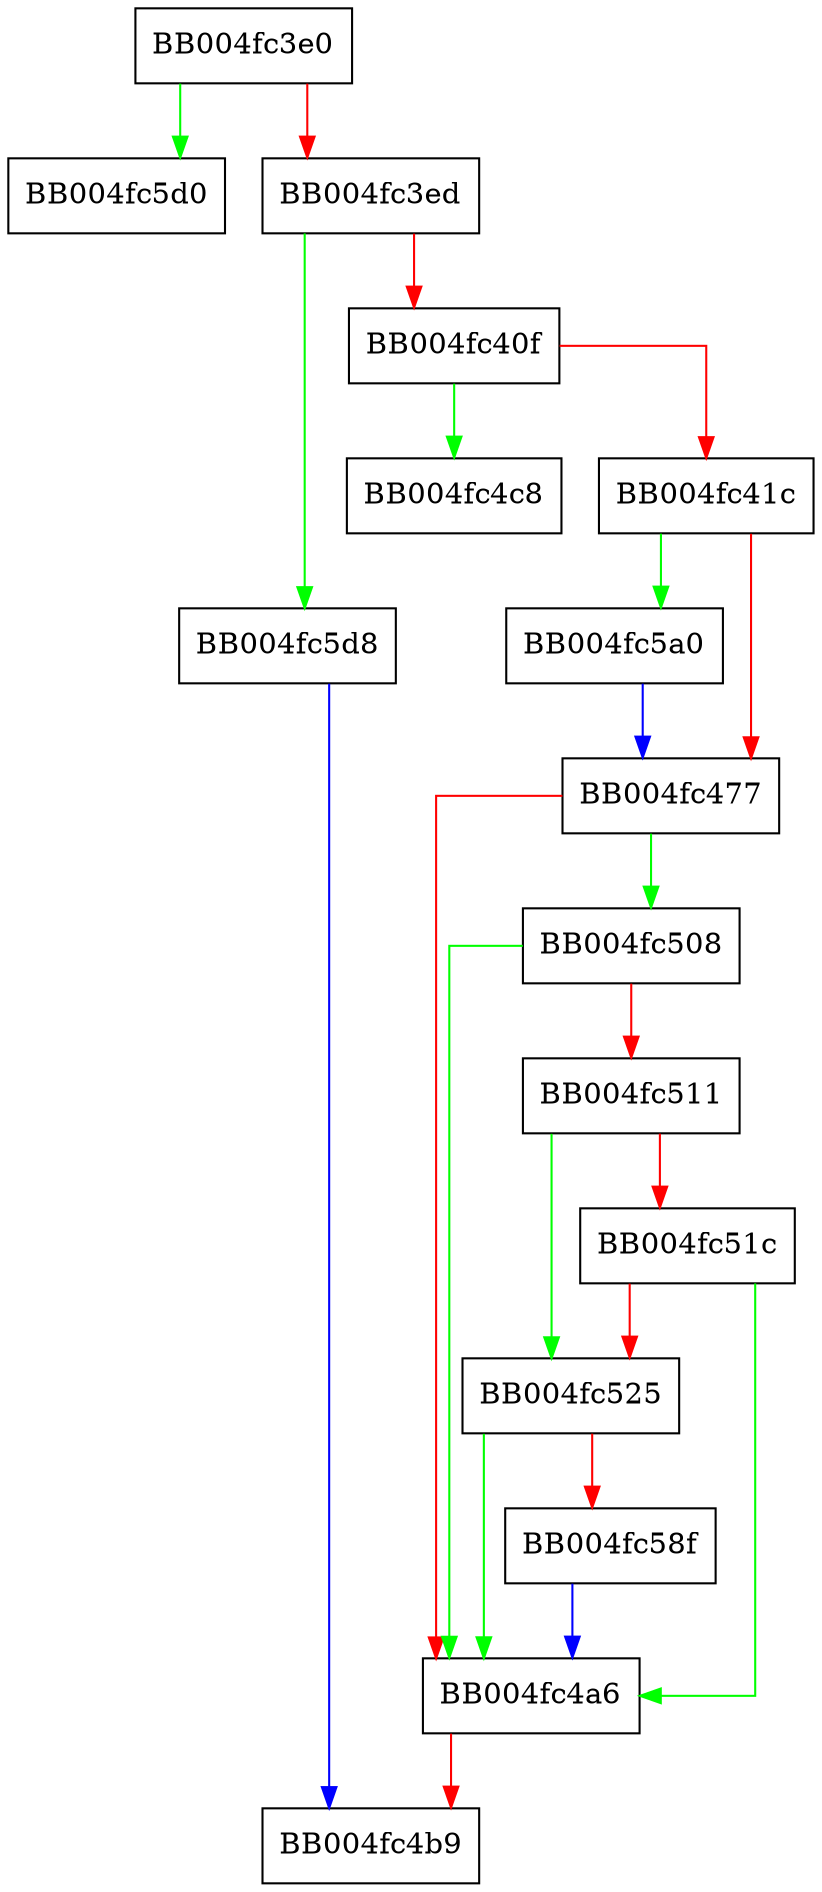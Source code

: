 digraph ch_on_handshake_complete {
  node [shape="box"];
  graph [splines=ortho];
  BB004fc3e0 -> BB004fc5d0 [color="green"];
  BB004fc3e0 -> BB004fc3ed [color="red"];
  BB004fc3ed -> BB004fc5d8 [color="green"];
  BB004fc3ed -> BB004fc40f [color="red"];
  BB004fc40f -> BB004fc4c8 [color="green"];
  BB004fc40f -> BB004fc41c [color="red"];
  BB004fc41c -> BB004fc5a0 [color="green"];
  BB004fc41c -> BB004fc477 [color="red"];
  BB004fc477 -> BB004fc508 [color="green"];
  BB004fc477 -> BB004fc4a6 [color="red"];
  BB004fc4a6 -> BB004fc4b9 [color="red"];
  BB004fc508 -> BB004fc4a6 [color="green"];
  BB004fc508 -> BB004fc511 [color="red"];
  BB004fc511 -> BB004fc525 [color="green"];
  BB004fc511 -> BB004fc51c [color="red"];
  BB004fc51c -> BB004fc4a6 [color="green"];
  BB004fc51c -> BB004fc525 [color="red"];
  BB004fc525 -> BB004fc4a6 [color="green"];
  BB004fc525 -> BB004fc58f [color="red"];
  BB004fc58f -> BB004fc4a6 [color="blue"];
  BB004fc5a0 -> BB004fc477 [color="blue"];
  BB004fc5d8 -> BB004fc4b9 [color="blue"];
}